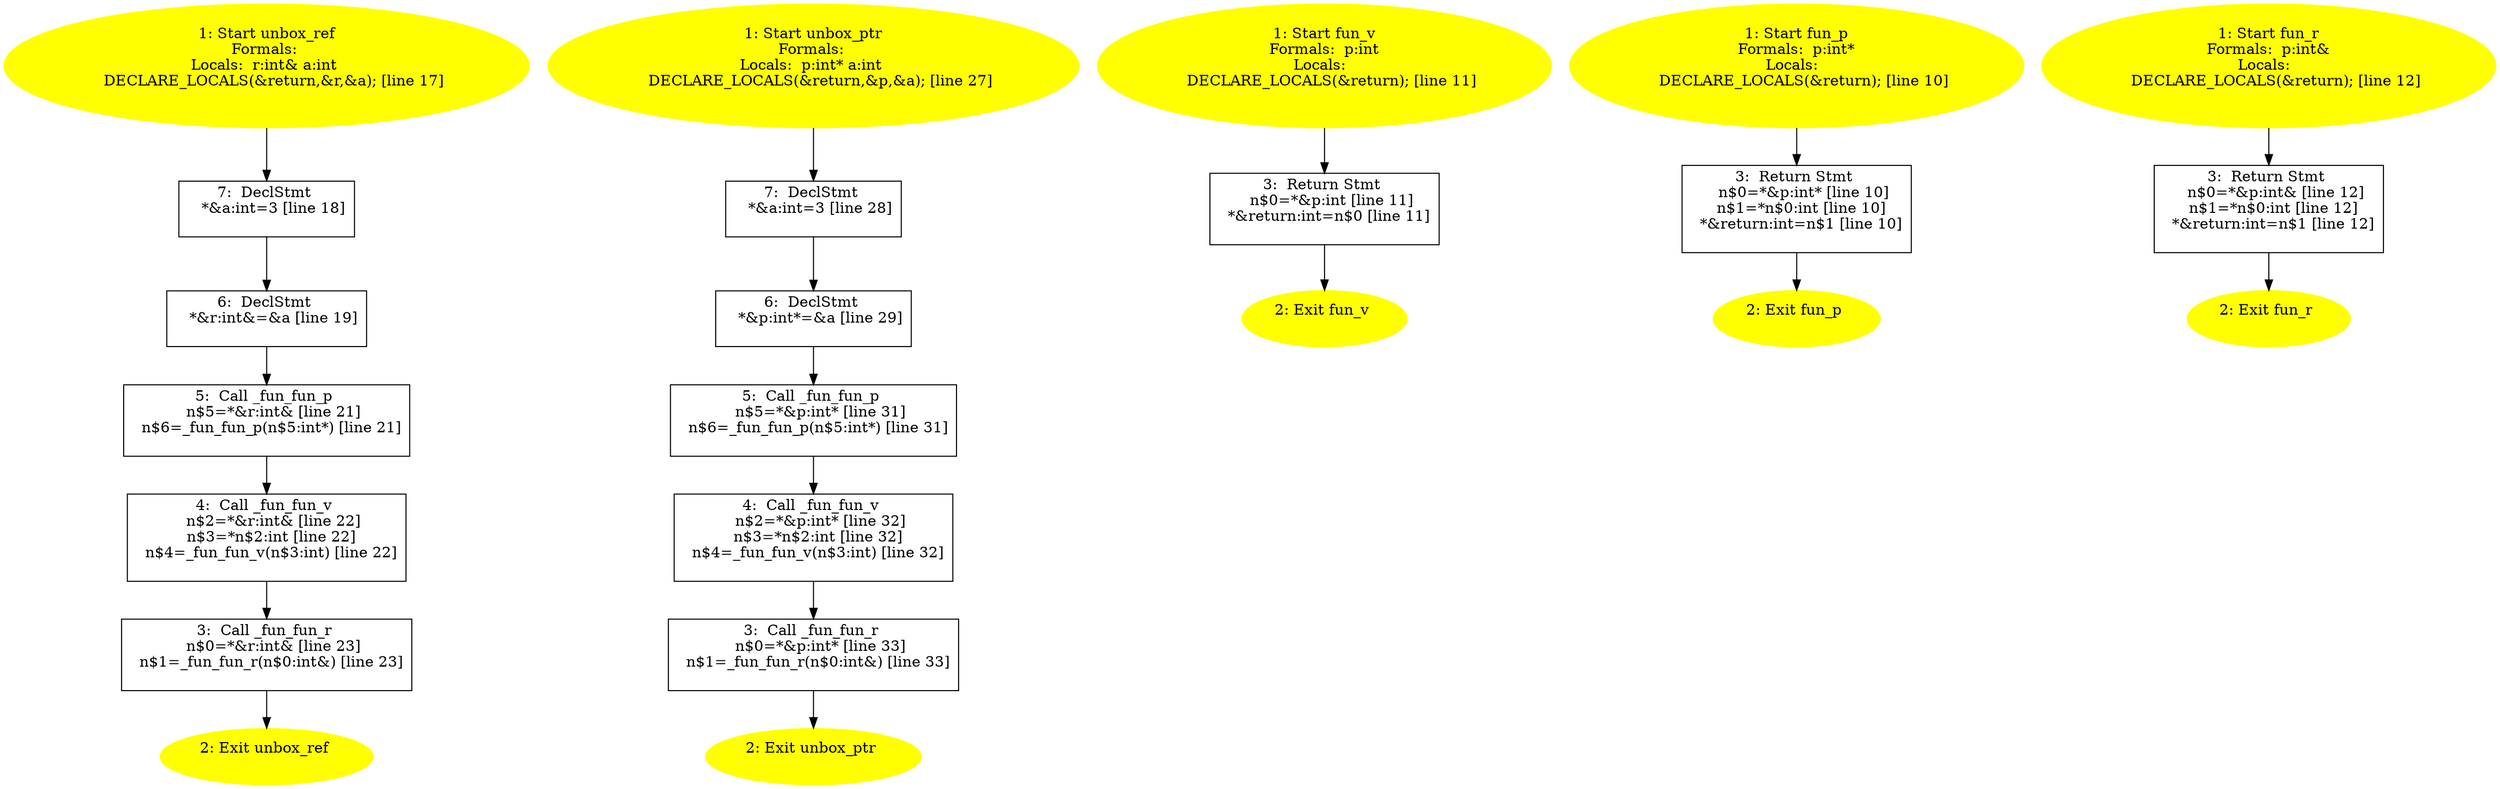 /* @generated */
digraph iCFG {
"unbox_ref{d41d8cd98f00b204e9800998ecf8427e_Z9unbox_refv}.ea4d1d03aec43ba2090318cafc11e31d_1" [label="1: Start unbox_ref\nFormals: \nLocals:  r:int& a:int \n   DECLARE_LOCALS(&return,&r,&a); [line 17]\n " color=yellow style=filled]
	

	 "unbox_ref{d41d8cd98f00b204e9800998ecf8427e_Z9unbox_refv}.ea4d1d03aec43ba2090318cafc11e31d_1" -> "unbox_ref{d41d8cd98f00b204e9800998ecf8427e_Z9unbox_refv}.ea4d1d03aec43ba2090318cafc11e31d_7" ;
"unbox_ref{d41d8cd98f00b204e9800998ecf8427e_Z9unbox_refv}.ea4d1d03aec43ba2090318cafc11e31d_2" [label="2: Exit unbox_ref \n  " color=yellow style=filled]
	

"unbox_ref{d41d8cd98f00b204e9800998ecf8427e_Z9unbox_refv}.ea4d1d03aec43ba2090318cafc11e31d_3" [label="3:  Call _fun_fun_r \n   n$0=*&r:int& [line 23]\n  n$1=_fun_fun_r(n$0:int&) [line 23]\n " shape="box"]
	

	 "unbox_ref{d41d8cd98f00b204e9800998ecf8427e_Z9unbox_refv}.ea4d1d03aec43ba2090318cafc11e31d_3" -> "unbox_ref{d41d8cd98f00b204e9800998ecf8427e_Z9unbox_refv}.ea4d1d03aec43ba2090318cafc11e31d_2" ;
"unbox_ref{d41d8cd98f00b204e9800998ecf8427e_Z9unbox_refv}.ea4d1d03aec43ba2090318cafc11e31d_4" [label="4:  Call _fun_fun_v \n   n$2=*&r:int& [line 22]\n  n$3=*n$2:int [line 22]\n  n$4=_fun_fun_v(n$3:int) [line 22]\n " shape="box"]
	

	 "unbox_ref{d41d8cd98f00b204e9800998ecf8427e_Z9unbox_refv}.ea4d1d03aec43ba2090318cafc11e31d_4" -> "unbox_ref{d41d8cd98f00b204e9800998ecf8427e_Z9unbox_refv}.ea4d1d03aec43ba2090318cafc11e31d_3" ;
"unbox_ref{d41d8cd98f00b204e9800998ecf8427e_Z9unbox_refv}.ea4d1d03aec43ba2090318cafc11e31d_5" [label="5:  Call _fun_fun_p \n   n$5=*&r:int& [line 21]\n  n$6=_fun_fun_p(n$5:int*) [line 21]\n " shape="box"]
	

	 "unbox_ref{d41d8cd98f00b204e9800998ecf8427e_Z9unbox_refv}.ea4d1d03aec43ba2090318cafc11e31d_5" -> "unbox_ref{d41d8cd98f00b204e9800998ecf8427e_Z9unbox_refv}.ea4d1d03aec43ba2090318cafc11e31d_4" ;
"unbox_ref{d41d8cd98f00b204e9800998ecf8427e_Z9unbox_refv}.ea4d1d03aec43ba2090318cafc11e31d_6" [label="6:  DeclStmt \n   *&r:int&=&a [line 19]\n " shape="box"]
	

	 "unbox_ref{d41d8cd98f00b204e9800998ecf8427e_Z9unbox_refv}.ea4d1d03aec43ba2090318cafc11e31d_6" -> "unbox_ref{d41d8cd98f00b204e9800998ecf8427e_Z9unbox_refv}.ea4d1d03aec43ba2090318cafc11e31d_5" ;
"unbox_ref{d41d8cd98f00b204e9800998ecf8427e_Z9unbox_refv}.ea4d1d03aec43ba2090318cafc11e31d_7" [label="7:  DeclStmt \n   *&a:int=3 [line 18]\n " shape="box"]
	

	 "unbox_ref{d41d8cd98f00b204e9800998ecf8427e_Z9unbox_refv}.ea4d1d03aec43ba2090318cafc11e31d_7" -> "unbox_ref{d41d8cd98f00b204e9800998ecf8427e_Z9unbox_refv}.ea4d1d03aec43ba2090318cafc11e31d_6" ;
"unbox_ptr{d41d8cd98f00b204e9800998ecf8427e_Z9unbox_ptrv}.86bc1a1347b9d882bbf58a545b8f78f7_1" [label="1: Start unbox_ptr\nFormals: \nLocals:  p:int* a:int \n   DECLARE_LOCALS(&return,&p,&a); [line 27]\n " color=yellow style=filled]
	

	 "unbox_ptr{d41d8cd98f00b204e9800998ecf8427e_Z9unbox_ptrv}.86bc1a1347b9d882bbf58a545b8f78f7_1" -> "unbox_ptr{d41d8cd98f00b204e9800998ecf8427e_Z9unbox_ptrv}.86bc1a1347b9d882bbf58a545b8f78f7_7" ;
"unbox_ptr{d41d8cd98f00b204e9800998ecf8427e_Z9unbox_ptrv}.86bc1a1347b9d882bbf58a545b8f78f7_2" [label="2: Exit unbox_ptr \n  " color=yellow style=filled]
	

"unbox_ptr{d41d8cd98f00b204e9800998ecf8427e_Z9unbox_ptrv}.86bc1a1347b9d882bbf58a545b8f78f7_3" [label="3:  Call _fun_fun_r \n   n$0=*&p:int* [line 33]\n  n$1=_fun_fun_r(n$0:int&) [line 33]\n " shape="box"]
	

	 "unbox_ptr{d41d8cd98f00b204e9800998ecf8427e_Z9unbox_ptrv}.86bc1a1347b9d882bbf58a545b8f78f7_3" -> "unbox_ptr{d41d8cd98f00b204e9800998ecf8427e_Z9unbox_ptrv}.86bc1a1347b9d882bbf58a545b8f78f7_2" ;
"unbox_ptr{d41d8cd98f00b204e9800998ecf8427e_Z9unbox_ptrv}.86bc1a1347b9d882bbf58a545b8f78f7_4" [label="4:  Call _fun_fun_v \n   n$2=*&p:int* [line 32]\n  n$3=*n$2:int [line 32]\n  n$4=_fun_fun_v(n$3:int) [line 32]\n " shape="box"]
	

	 "unbox_ptr{d41d8cd98f00b204e9800998ecf8427e_Z9unbox_ptrv}.86bc1a1347b9d882bbf58a545b8f78f7_4" -> "unbox_ptr{d41d8cd98f00b204e9800998ecf8427e_Z9unbox_ptrv}.86bc1a1347b9d882bbf58a545b8f78f7_3" ;
"unbox_ptr{d41d8cd98f00b204e9800998ecf8427e_Z9unbox_ptrv}.86bc1a1347b9d882bbf58a545b8f78f7_5" [label="5:  Call _fun_fun_p \n   n$5=*&p:int* [line 31]\n  n$6=_fun_fun_p(n$5:int*) [line 31]\n " shape="box"]
	

	 "unbox_ptr{d41d8cd98f00b204e9800998ecf8427e_Z9unbox_ptrv}.86bc1a1347b9d882bbf58a545b8f78f7_5" -> "unbox_ptr{d41d8cd98f00b204e9800998ecf8427e_Z9unbox_ptrv}.86bc1a1347b9d882bbf58a545b8f78f7_4" ;
"unbox_ptr{d41d8cd98f00b204e9800998ecf8427e_Z9unbox_ptrv}.86bc1a1347b9d882bbf58a545b8f78f7_6" [label="6:  DeclStmt \n   *&p:int*=&a [line 29]\n " shape="box"]
	

	 "unbox_ptr{d41d8cd98f00b204e9800998ecf8427e_Z9unbox_ptrv}.86bc1a1347b9d882bbf58a545b8f78f7_6" -> "unbox_ptr{d41d8cd98f00b204e9800998ecf8427e_Z9unbox_ptrv}.86bc1a1347b9d882bbf58a545b8f78f7_5" ;
"unbox_ptr{d41d8cd98f00b204e9800998ecf8427e_Z9unbox_ptrv}.86bc1a1347b9d882bbf58a545b8f78f7_7" [label="7:  DeclStmt \n   *&a:int=3 [line 28]\n " shape="box"]
	

	 "unbox_ptr{d41d8cd98f00b204e9800998ecf8427e_Z9unbox_ptrv}.86bc1a1347b9d882bbf58a545b8f78f7_7" -> "unbox_ptr{d41d8cd98f00b204e9800998ecf8427e_Z9unbox_ptrv}.86bc1a1347b9d882bbf58a545b8f78f7_6" ;
"fun_v{d41d8cd98f00b204e9800998ecf8427e_Z5fun_vi}.fa45ffbdd5b9d38dbf9c69ac528142c0_1" [label="1: Start fun_v\nFormals:  p:int\nLocals:  \n   DECLARE_LOCALS(&return); [line 11]\n " color=yellow style=filled]
	

	 "fun_v{d41d8cd98f00b204e9800998ecf8427e_Z5fun_vi}.fa45ffbdd5b9d38dbf9c69ac528142c0_1" -> "fun_v{d41d8cd98f00b204e9800998ecf8427e_Z5fun_vi}.fa45ffbdd5b9d38dbf9c69ac528142c0_3" ;
"fun_v{d41d8cd98f00b204e9800998ecf8427e_Z5fun_vi}.fa45ffbdd5b9d38dbf9c69ac528142c0_2" [label="2: Exit fun_v \n  " color=yellow style=filled]
	

"fun_v{d41d8cd98f00b204e9800998ecf8427e_Z5fun_vi}.fa45ffbdd5b9d38dbf9c69ac528142c0_3" [label="3:  Return Stmt \n   n$0=*&p:int [line 11]\n  *&return:int=n$0 [line 11]\n " shape="box"]
	

	 "fun_v{d41d8cd98f00b204e9800998ecf8427e_Z5fun_vi}.fa45ffbdd5b9d38dbf9c69ac528142c0_3" -> "fun_v{d41d8cd98f00b204e9800998ecf8427e_Z5fun_vi}.fa45ffbdd5b9d38dbf9c69ac528142c0_2" ;
"fun_p{d41d8cd98f00b204e9800998ecf8427e_Z5fun_pPi}.2fa6a3db26fb3b45f81674da3d16d71a_1" [label="1: Start fun_p\nFormals:  p:int*\nLocals:  \n   DECLARE_LOCALS(&return); [line 10]\n " color=yellow style=filled]
	

	 "fun_p{d41d8cd98f00b204e9800998ecf8427e_Z5fun_pPi}.2fa6a3db26fb3b45f81674da3d16d71a_1" -> "fun_p{d41d8cd98f00b204e9800998ecf8427e_Z5fun_pPi}.2fa6a3db26fb3b45f81674da3d16d71a_3" ;
"fun_p{d41d8cd98f00b204e9800998ecf8427e_Z5fun_pPi}.2fa6a3db26fb3b45f81674da3d16d71a_2" [label="2: Exit fun_p \n  " color=yellow style=filled]
	

"fun_p{d41d8cd98f00b204e9800998ecf8427e_Z5fun_pPi}.2fa6a3db26fb3b45f81674da3d16d71a_3" [label="3:  Return Stmt \n   n$0=*&p:int* [line 10]\n  n$1=*n$0:int [line 10]\n  *&return:int=n$1 [line 10]\n " shape="box"]
	

	 "fun_p{d41d8cd98f00b204e9800998ecf8427e_Z5fun_pPi}.2fa6a3db26fb3b45f81674da3d16d71a_3" -> "fun_p{d41d8cd98f00b204e9800998ecf8427e_Z5fun_pPi}.2fa6a3db26fb3b45f81674da3d16d71a_2" ;
"fun_r{d41d8cd98f00b204e9800998ecf8427e_Z5fun_rRi}.38510f7fb1d26994a13af1656fcfdc20_1" [label="1: Start fun_r\nFormals:  p:int&\nLocals:  \n   DECLARE_LOCALS(&return); [line 12]\n " color=yellow style=filled]
	

	 "fun_r{d41d8cd98f00b204e9800998ecf8427e_Z5fun_rRi}.38510f7fb1d26994a13af1656fcfdc20_1" -> "fun_r{d41d8cd98f00b204e9800998ecf8427e_Z5fun_rRi}.38510f7fb1d26994a13af1656fcfdc20_3" ;
"fun_r{d41d8cd98f00b204e9800998ecf8427e_Z5fun_rRi}.38510f7fb1d26994a13af1656fcfdc20_2" [label="2: Exit fun_r \n  " color=yellow style=filled]
	

"fun_r{d41d8cd98f00b204e9800998ecf8427e_Z5fun_rRi}.38510f7fb1d26994a13af1656fcfdc20_3" [label="3:  Return Stmt \n   n$0=*&p:int& [line 12]\n  n$1=*n$0:int [line 12]\n  *&return:int=n$1 [line 12]\n " shape="box"]
	

	 "fun_r{d41d8cd98f00b204e9800998ecf8427e_Z5fun_rRi}.38510f7fb1d26994a13af1656fcfdc20_3" -> "fun_r{d41d8cd98f00b204e9800998ecf8427e_Z5fun_rRi}.38510f7fb1d26994a13af1656fcfdc20_2" ;
}

